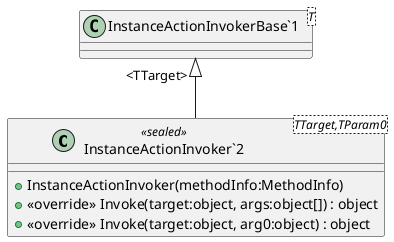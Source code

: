 @startuml
class "InstanceActionInvoker`2"<TTarget,TParam0> <<sealed>> {
    + InstanceActionInvoker(methodInfo:MethodInfo)
    + <<override>> Invoke(target:object, args:object[]) : object
    + <<override>> Invoke(target:object, arg0:object) : object
}
class "InstanceActionInvokerBase`1"<T> {
}
"InstanceActionInvokerBase`1" "<TTarget>" <|-- "InstanceActionInvoker`2"
@enduml

